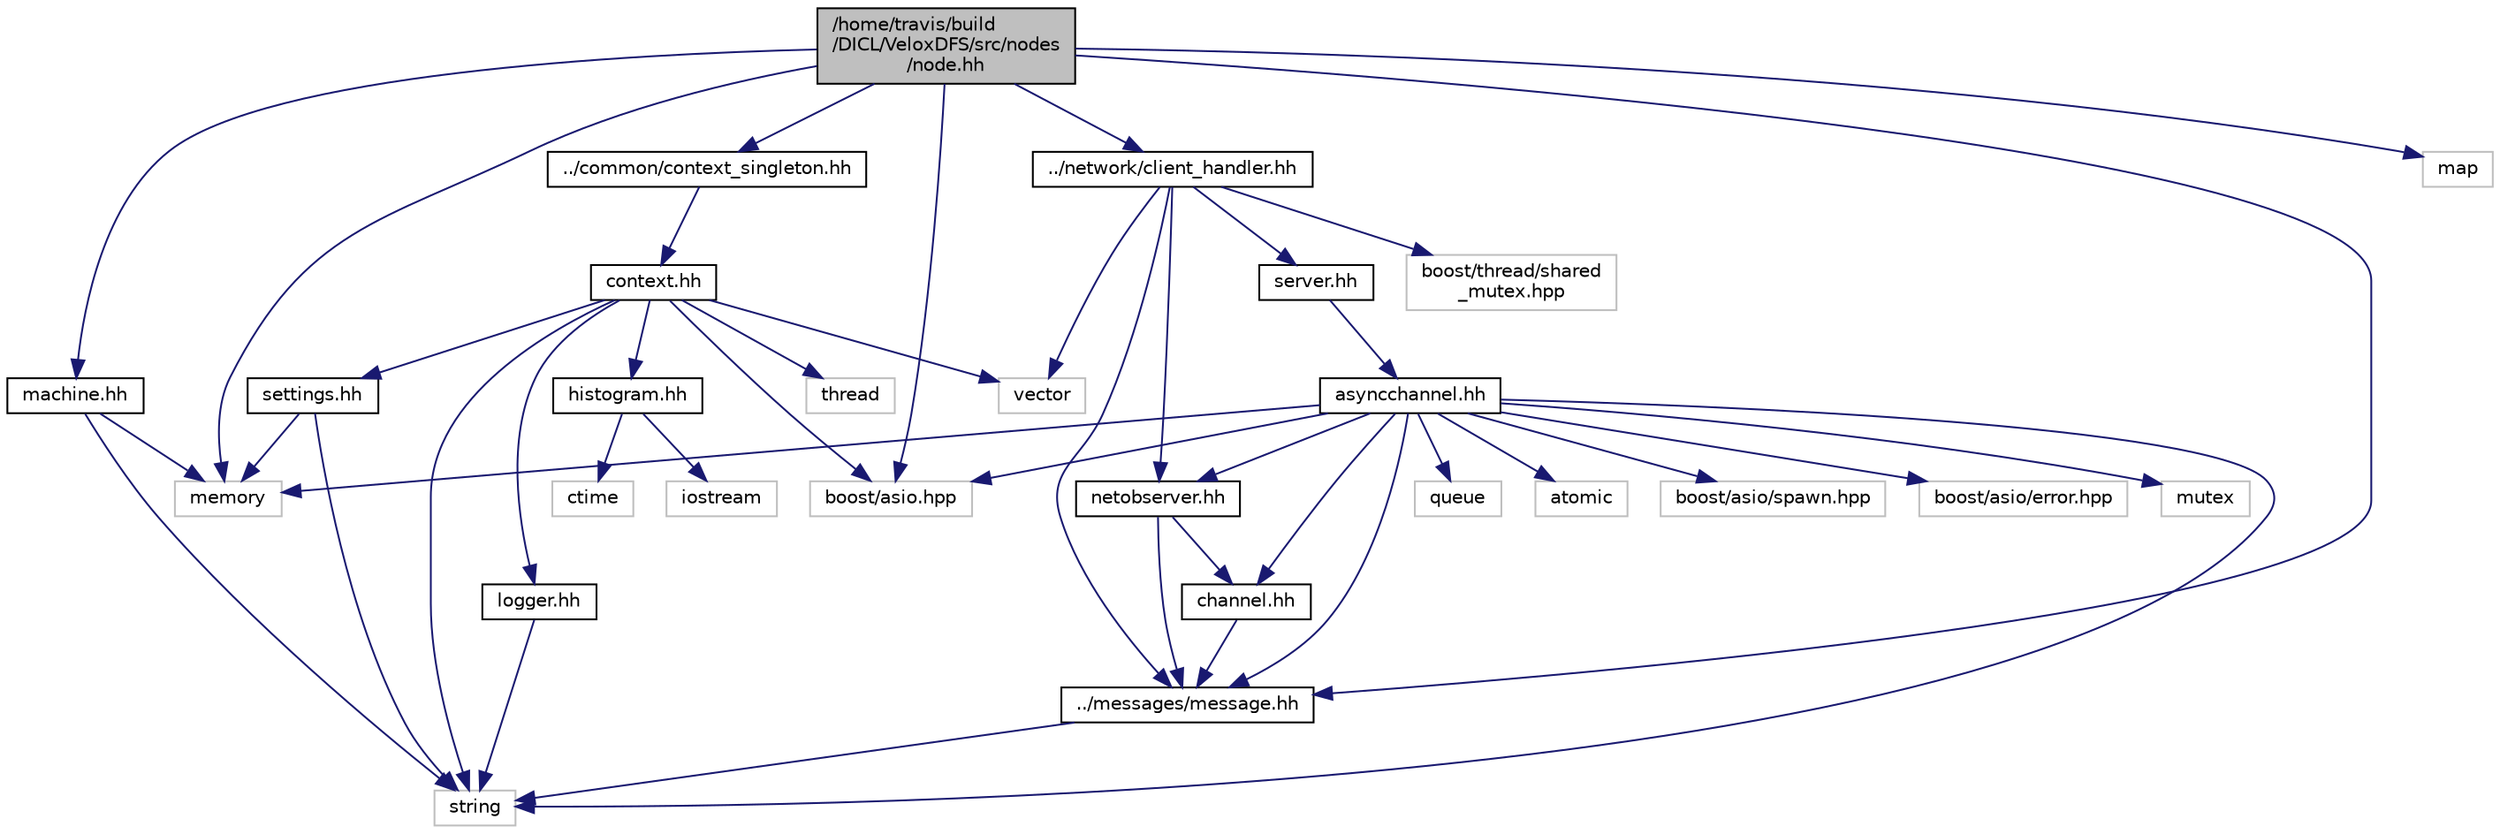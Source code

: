 digraph "/home/travis/build/DICL/VeloxDFS/src/nodes/node.hh"
{
  edge [fontname="Helvetica",fontsize="10",labelfontname="Helvetica",labelfontsize="10"];
  node [fontname="Helvetica",fontsize="10",shape=record];
  Node1 [label="/home/travis/build\l/DICL/VeloxDFS/src/nodes\l/node.hh",height=0.2,width=0.4,color="black", fillcolor="grey75", style="filled" fontcolor="black"];
  Node1 -> Node2 [color="midnightblue",fontsize="10",style="solid",fontname="Helvetica"];
  Node2 [label="machine.hh",height=0.2,width=0.4,color="black", fillcolor="white", style="filled",URL="$machine_8hh.html"];
  Node2 -> Node3 [color="midnightblue",fontsize="10",style="solid",fontname="Helvetica"];
  Node3 [label="string",height=0.2,width=0.4,color="grey75", fillcolor="white", style="filled"];
  Node2 -> Node4 [color="midnightblue",fontsize="10",style="solid",fontname="Helvetica"];
  Node4 [label="memory",height=0.2,width=0.4,color="grey75", fillcolor="white", style="filled"];
  Node1 -> Node5 [color="midnightblue",fontsize="10",style="solid",fontname="Helvetica"];
  Node5 [label="../common/context_singleton.hh",height=0.2,width=0.4,color="black", fillcolor="white", style="filled",URL="$context__singleton_8hh.html"];
  Node5 -> Node6 [color="midnightblue",fontsize="10",style="solid",fontname="Helvetica"];
  Node6 [label="context.hh",height=0.2,width=0.4,color="black", fillcolor="white", style="filled",URL="$context_8hh.html"];
  Node6 -> Node7 [color="midnightblue",fontsize="10",style="solid",fontname="Helvetica"];
  Node7 [label="settings.hh",height=0.2,width=0.4,color="black", fillcolor="white", style="filled",URL="$settings_8hh.html"];
  Node7 -> Node3 [color="midnightblue",fontsize="10",style="solid",fontname="Helvetica"];
  Node7 -> Node4 [color="midnightblue",fontsize="10",style="solid",fontname="Helvetica"];
  Node6 -> Node8 [color="midnightblue",fontsize="10",style="solid",fontname="Helvetica"];
  Node8 [label="logger.hh",height=0.2,width=0.4,color="black", fillcolor="white", style="filled",URL="$logger_8hh.html"];
  Node8 -> Node3 [color="midnightblue",fontsize="10",style="solid",fontname="Helvetica"];
  Node6 -> Node9 [color="midnightblue",fontsize="10",style="solid",fontname="Helvetica"];
  Node9 [label="histogram.hh",height=0.2,width=0.4,color="black", fillcolor="white", style="filled",URL="$histogram_8hh.html"];
  Node9 -> Node10 [color="midnightblue",fontsize="10",style="solid",fontname="Helvetica"];
  Node10 [label="iostream",height=0.2,width=0.4,color="grey75", fillcolor="white", style="filled"];
  Node9 -> Node11 [color="midnightblue",fontsize="10",style="solid",fontname="Helvetica"];
  Node11 [label="ctime",height=0.2,width=0.4,color="grey75", fillcolor="white", style="filled"];
  Node6 -> Node12 [color="midnightblue",fontsize="10",style="solid",fontname="Helvetica"];
  Node12 [label="boost/asio.hpp",height=0.2,width=0.4,color="grey75", fillcolor="white", style="filled"];
  Node6 -> Node3 [color="midnightblue",fontsize="10",style="solid",fontname="Helvetica"];
  Node6 -> Node13 [color="midnightblue",fontsize="10",style="solid",fontname="Helvetica"];
  Node13 [label="vector",height=0.2,width=0.4,color="grey75", fillcolor="white", style="filled"];
  Node6 -> Node14 [color="midnightblue",fontsize="10",style="solid",fontname="Helvetica"];
  Node14 [label="thread",height=0.2,width=0.4,color="grey75", fillcolor="white", style="filled"];
  Node1 -> Node15 [color="midnightblue",fontsize="10",style="solid",fontname="Helvetica"];
  Node15 [label="../messages/message.hh",height=0.2,width=0.4,color="black", fillcolor="white", style="filled",URL="$message_8hh.html"];
  Node15 -> Node3 [color="midnightblue",fontsize="10",style="solid",fontname="Helvetica"];
  Node1 -> Node16 [color="midnightblue",fontsize="10",style="solid",fontname="Helvetica"];
  Node16 [label="../network/client_handler.hh",height=0.2,width=0.4,color="black", fillcolor="white", style="filled",URL="$client__handler_8hh.html"];
  Node16 -> Node15 [color="midnightblue",fontsize="10",style="solid",fontname="Helvetica"];
  Node16 -> Node17 [color="midnightblue",fontsize="10",style="solid",fontname="Helvetica"];
  Node17 [label="netobserver.hh",height=0.2,width=0.4,color="black", fillcolor="white", style="filled",URL="$netobserver_8hh.html"];
  Node17 -> Node15 [color="midnightblue",fontsize="10",style="solid",fontname="Helvetica"];
  Node17 -> Node18 [color="midnightblue",fontsize="10",style="solid",fontname="Helvetica"];
  Node18 [label="channel.hh",height=0.2,width=0.4,color="black", fillcolor="white", style="filled",URL="$channel_8hh.html"];
  Node18 -> Node15 [color="midnightblue",fontsize="10",style="solid",fontname="Helvetica"];
  Node16 -> Node19 [color="midnightblue",fontsize="10",style="solid",fontname="Helvetica"];
  Node19 [label="server.hh",height=0.2,width=0.4,color="black", fillcolor="white", style="filled",URL="$server_8hh.html"];
  Node19 -> Node20 [color="midnightblue",fontsize="10",style="solid",fontname="Helvetica"];
  Node20 [label="asyncchannel.hh",height=0.2,width=0.4,color="black", fillcolor="white", style="filled",URL="$asyncchannel_8hh.html"];
  Node20 -> Node18 [color="midnightblue",fontsize="10",style="solid",fontname="Helvetica"];
  Node20 -> Node15 [color="midnightblue",fontsize="10",style="solid",fontname="Helvetica"];
  Node20 -> Node17 [color="midnightblue",fontsize="10",style="solid",fontname="Helvetica"];
  Node20 -> Node3 [color="midnightblue",fontsize="10",style="solid",fontname="Helvetica"];
  Node20 -> Node21 [color="midnightblue",fontsize="10",style="solid",fontname="Helvetica"];
  Node21 [label="queue",height=0.2,width=0.4,color="grey75", fillcolor="white", style="filled"];
  Node20 -> Node22 [color="midnightblue",fontsize="10",style="solid",fontname="Helvetica"];
  Node22 [label="atomic",height=0.2,width=0.4,color="grey75", fillcolor="white", style="filled"];
  Node20 -> Node12 [color="midnightblue",fontsize="10",style="solid",fontname="Helvetica"];
  Node20 -> Node23 [color="midnightblue",fontsize="10",style="solid",fontname="Helvetica"];
  Node23 [label="boost/asio/spawn.hpp",height=0.2,width=0.4,color="grey75", fillcolor="white", style="filled"];
  Node20 -> Node24 [color="midnightblue",fontsize="10",style="solid",fontname="Helvetica"];
  Node24 [label="boost/asio/error.hpp",height=0.2,width=0.4,color="grey75", fillcolor="white", style="filled"];
  Node20 -> Node4 [color="midnightblue",fontsize="10",style="solid",fontname="Helvetica"];
  Node20 -> Node25 [color="midnightblue",fontsize="10",style="solid",fontname="Helvetica"];
  Node25 [label="mutex",height=0.2,width=0.4,color="grey75", fillcolor="white", style="filled"];
  Node16 -> Node13 [color="midnightblue",fontsize="10",style="solid",fontname="Helvetica"];
  Node16 -> Node26 [color="midnightblue",fontsize="10",style="solid",fontname="Helvetica"];
  Node26 [label="boost/thread/shared\l_mutex.hpp",height=0.2,width=0.4,color="grey75", fillcolor="white", style="filled"];
  Node1 -> Node27 [color="midnightblue",fontsize="10",style="solid",fontname="Helvetica"];
  Node27 [label="map",height=0.2,width=0.4,color="grey75", fillcolor="white", style="filled"];
  Node1 -> Node4 [color="midnightblue",fontsize="10",style="solid",fontname="Helvetica"];
  Node1 -> Node12 [color="midnightblue",fontsize="10",style="solid",fontname="Helvetica"];
}
